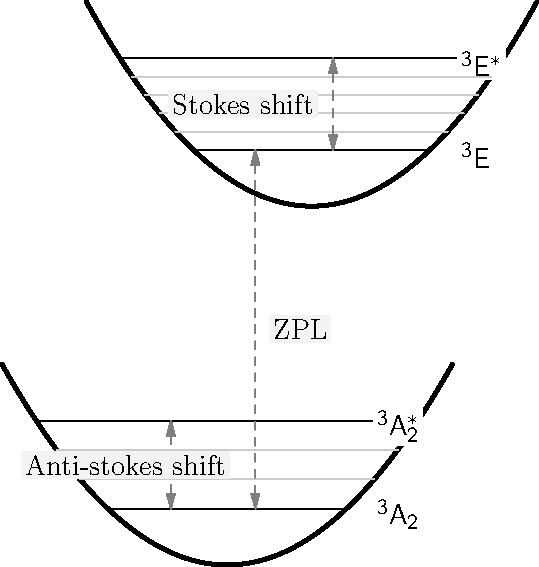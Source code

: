 /*******************/
/* MAIN PARAMETERS */
/*******************/


import graph;
defaultpen(fontsize(15pt));

string ABCD_TITLE = "";

real A_ENERGIE = -1121.53003052;
real B_ENERGIE = -1119.68768304;
real C_ENERGIE = -1119.83747265;
real D_ENERGIE = -1121.38599590;

real[] ENERGIES={A_ENERGIE, B_ENERGIE, C_ENERGIE, D_ENERGIE};

real MAX = max(ENERGIES);
real MIN = min(ENERGIES);

size(10cm,10cm);
//unitsize(.2cm);


struct state {
  real energy;
  real value;
  string title     = "";
  real spin        = 0;
  real VB          = MIN;
  real LB          = MAX;
  real DASH_WIDTH  = 25;
  real DASH_HEIGHT = 1;
  real X_COORD     = 0;
  real Y_OFFSET    = 0;
  real getPlottingValue ( ){
    real val = 100*(energy - VB)/(LB-VB);
    return val + Y_OFFSET;
  };
  void init(real e, real s=0, string ttl=""){
    energy = e;
    spin   = s;
    title  = ttl;
    value  = getPlottingValue();
  };
  pair getMiddlePoint (  ){
    real x,y;
    x = X_COORD+(DASH_WIDTH)/2;
    y = value + (DASH_HEIGHT)/2;
    return (x,y);
  };
  void draw_spin(){
    pair middle = getMiddlePoint();
    path ar;
    real x_deviation = 0.25*DASH_WIDTH;
    real height = 5*DASH_HEIGHT;
    if ( spin == 1 ) {
      ar = (middle - (-x_deviation,height))..(middle + (x_deviation,height));
    } else {
      ar = (middle + (-x_deviation,height))..(middle - (x_deviation,height));
    }
    draw(ar, linewidth(1),Arrow());
  };
  void draw (bool draw_state=true, bool draw_label=true){
    if (draw_state)
      filldraw(box((X_COORD,value),(X_COORD+DASH_WIDTH,value+DASH_HEIGHT)),red);
    if (draw_label)
      label(title, (X_COORD+DASH_WIDTH,value), E, Fill(white));
    //label((string)energy, (X_COORD+DASH_WIDTH,value), E);
    if ( spin != 0 ) {
      draw_spin();
    }
  };
};

struct potential_well {
  pair bottom;
  real width;
  real height;
  pair value ( real r ){
    //Here t goes from x to 100
    real a = height*(4/width**2);
    real y = a*(r - bottom.x)**2 + bottom.y;
    return (r,y);
  };
  real getParam ( real y ){
    if ( y<bottom.y || y> bottom.y + height ) {
      write("ERROR: Energy out of range!");
      return -1;
    } else {
      real a = height*(4/width**2);
      return sqrt((y-bottom.y)/a)+bottom.x;
    }
  };
  path getPath (  ){
    return graph(value, bottom.x - width/2, bottom.x + width/2);
  };
  void draw_vibronic ( real energy , pen style=black){
    real x = getParam(energy);
    if ( x!=-1 ) {
      path g = (2*bottom.x-x, energy)--(x, energy);
      draw(g, style);
    }
  };
  void draw_vibronic_between( state s, state t, int number , pen style=black) {
    real bottom = min(s.getMiddlePoint().y, t.getMiddlePoint().y);
    real delta = abs(s.getMiddlePoint().y - t.getMiddlePoint().y )/number;
    for ( int i = 1; i < number; i+=1 ) {
      real energy = bottom + delta*i;
      write("Drawing vibronic at "+string(energy));
      draw_vibronic(energy, style);
    }
  };
  void draw ( ){
    draw(getPath(), linewidth(2));
  };
}



/*******************/
/* DRAW DECORATION */
/*******************/

real pointsToEnergy ( real point ){
  return (MAX-MIN)*point/100 + MIN;
};

//label(ABCD_TITLE, (30, 50), 0.8*blue);



/***************/
/* DRAW STATES */
/***************/
void draw_distance (
    state s,
    state t ,
    real x_offset=0,
    real lbl_y_offset=0,
    real lbl_x_offset=0,
    string lbl="",
    string pre_lbl=""
    )
{
  pair mid1, mid2;
  real energy;
  energy = abs(s.energy - t.energy
      );
  if ( lbl=="" ) {
    lbl = pre_lbl+format("%#.3f", energy)+" eV";
  } else {
    lbl = pre_lbl+lbl;
  }
  mid1 = s.getMiddlePoint();
  mid2 = t.getMiddlePoint();
  path p = (x_offset+mid1.x, mid1.y)--(x_offset+mid1.x,mid2.y);
  draw(p, 0.5*white+dashed, Arrows());
  label(lbl, (mid1.x + x_offset+lbl_x_offset, (mid1.y+mid2.y)/2 + lbl_y_offset), Fill(white*0.95));
};



//state definitions
state A, B, C, D;

A.init(A_ENERGIE, 0, "$\sf ^3A_2$");
A.X_COORD=0*A.DASH_WIDTH;

B.Y_OFFSET=-60;
B.init(B_ENERGIE, 0, "$\sf ^3E^*$");
B.X_COORD=0.3*B.DASH_WIDTH;

C.Y_OFFSET=-60;
C.init(C_ENERGIE, 0, "$\sf ^3E$");
C.X_COORD = 0.3*C.DASH_WIDTH;

D.init(D_ENERGIE, 0, "$\sf ^3A_2^*$");
D.X_COORD = 0*D.DASH_WIDTH;


/////////////////////
//  DRAW Potentials
/////////////////////

potential_well potential_left;
potential_left.width=40.0;
potential_left.height=(D.getMiddlePoint()-A.getMiddlePoint()).y+10;
potential_left.bottom=A.getMiddlePoint()-(0,5);

potential_left.draw();

potential_left.draw_vibronic(A.getMiddlePoint().y);
potential_left.draw_vibronic(D.getMiddlePoint().y);

potential_well potential_right;
potential_right.width=40.0;
potential_right.height=(B.getMiddlePoint()-C.getMiddlePoint()).y+10;
potential_right.bottom=C.getMiddlePoint()-(0,5);

potential_right.draw();

potential_right.draw_vibronic(B.getMiddlePoint().y);
potential_right.draw_vibronic(C.getMiddlePoint().y);

A.draw(draw_state=false);
B.draw(draw_state=false);
C.draw(draw_state=false);
D.draw(draw_state=false);

potential_left.draw_vibronic_between(A,D,3, white*0.8);
potential_right.draw_vibronic_between(C,B,5, white*0.8);


//draw_distance(A,B, lbl_y_offset=10,lbl="");
//draw_distance(C,D, lbl_y_offset=00,lbl="");

draw_distance(
    B,
    C,
    x_offset=B.DASH_WIDTH/2.1 -10,
    lbl_x_offset=-8,
    lbl="Stokes shift"
    );

draw_distance(
    A,
    C,
    x_offset=A.DASH_WIDTH/2-10,
    lbl_y_offset=0,
    lbl_x_offset=4,
    lbl="ZPL"
    );

draw_distance(
    D,
    A,
    x_offset = -10+5,
    lbl_x_offset=-4,
    lbl="Anti-stokes shift"
    );

// vim: nospell
